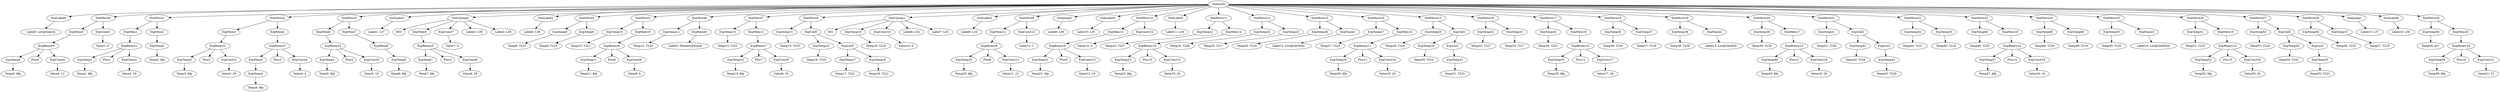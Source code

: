 digraph {
	ordering = out;
	ExpMem20 -> ExpBinary16;
	ExpBinary16 -> ExpTemp59;
	ExpBinary16 -> Plus16;
	ExpBinary16 -> ExpConst21;
	StatJump1 -> "Label15: L37";
	ExpConst21 -> "Value21: 12";
	ExpTemp57 -> "Temp57: T219";
	ExpTemp56 -> "Temp56: T235";
	ExpList3 -> ExpTemp55;
	ExpTemp55 -> "Temp55: T233";
	ExpConst20 -> "Value20: 20";
	StatMove28 -> ExpTemp56;
	StatMove28 -> ExpTemp57;
	ExpName3 -> "Label14: List@GetElem";
	ExpTemp50 -> "Temp50: T232";
	ExpMem18 -> ExpBinary14;
	ExpBinary14 -> ExpTemp47;
	ExpBinary14 -> Plus14;
	ExpBinary14 -> ExpConst19;
	ExpTemp46 -> "Temp46: T235";
	ExpBinary15 -> ExpTemp52;
	ExpBinary15 -> Plus15;
	ExpBinary15 -> ExpConst20;
	ExpTemp47 -> "Temp47: $fp";
	ExpCall2 -> ExpTemp42;
	ExpCall2 -> ExpList2;
	StatMove25 -> ExpTemp50;
	StatMove25 -> ExpName3;
	ExpTemp42 -> "Temp42: T228";
	StatMove21 -> ExpTemp41;
	StatMove21 -> ExpCall2;
	ExpMem17 -> ExpBinary13;
	ExpTemp40 -> "Temp40: $fp";
	StatMove20 -> ExpTemp39;
	StatMove20 -> ExpMem17;
	ExpTemp58 -> "Temp58: $rv";
	ExpName2 -> "Label13: List@GetEnd";
	ExpTemp38 -> "Temp38: T228";
	ExpTemp37 -> "Temp37: T218";
	StatMove18 -> ExpTemp36;
	StatMove18 -> ExpTemp37;
	ExpTemp36 -> "Temp36: T230";
	ExpConst17 -> "Value17: 28";
	ExpConst18 -> "Value18: 20";
	ExpBinary12 -> ExpTemp35;
	ExpBinary12 -> Plus12;
	ExpBinary12 -> ExpConst17;
	StatMove17 -> ExpTemp34;
	StatMove17 -> ExpMem16;
	ExpTemp34 -> "Temp34: T231";
	ExpTemp32 -> "Temp32: T227";
	ExpCall1 -> ExpTemp30;
	ExpCall1 -> ExpList1;
	ExpTemp30 -> "Temp30: T224";
	ExpTemp29 -> "Temp29: T226";
	ExpTemp52 -> "Temp52: $fp";
	ExpConst16 -> "Value16: 20";
	StatMove14 -> ExpTemp27;
	StatMove14 -> ExpMem15;
	ExpTemp27 -> "Temp27: T225";
	ExpName1 -> "Label12: List@GetNext";
	ExpTemp9 -> "Temp9: T216";
	ExpConst6 -> "Value6: 28";
	ExpMem1 -> ExpBinary1;
	ExpTemp43 -> "Temp43: T229";
	ExpBinary5 -> ExpTemp7;
	ExpBinary5 -> Plus5;
	ExpBinary5 -> ExpConst6;
	ExpTemp6 -> "Temp6: $fp";
	ExpMem19 -> ExpBinary15;
	StatMove22 -> ExpTemp44;
	StatMove22 -> ExpTemp45;
	StatMove6 -> ExpTemp12;
	StatMove6 -> ExpName0;
	StatMove3 -> ExpMem6;
	StatMove3 -> ExpMem7;
	ExpList2 -> ExpTemp43;
	ExpTemp22 -> "Temp22: T227";
	ExpMem6 -> ExpBinary4;
	ExpTemp24 -> "Temp24: T226";
	ExpConst0 -> "Value0: 12";
	ExpConst4 -> "Value4: 4";
	ExpTemp39 -> "Temp39: T229";
	ExpConst5 -> "Value5: 16";
	ExpConst2 -> "Value2: 20";
	ExpTemp5 -> "Temp5: $fp";
	StatMove29 -> ExpTemp58;
	StatMove29 -> ExpMem20;
	ExpTemp35 -> "Temp35: $fp";
	ExpList1 -> ExpTemp31;
	ExpBinary4 -> ExpTemp5;
	ExpBinary4 -> Plus4;
	ExpBinary4 -> ExpConst5;
	ExpTemp1 -> "Temp1: $fp";
	ExpBinary1 -> ExpTemp1;
	ExpBinary1 -> Plus1;
	ExpBinary1 -> ExpConst2;
	ExpConst10 -> "Value10: 0";
	ExpMem0 -> ExpBinary0;
	ExpMem3 -> ExpBinary2;
	ExpTemp45 -> "Temp45: T218";
	ExpConst1 -> "Value1: 0";
	StatMove27 -> ExpTemp53;
	StatMove27 -> ExpCall3;
	ExpConst9 -> "Value9: 16";
	StatMove5 -> ExpTemp10;
	StatMove5 -> ExpMem10;
	StatMove4 -> ExpTemp8;
	StatMove4 -> ExpTemp9;
	StatLabel2 -> "Label4: L38";
	ExpBinary2 -> ExpTemp3;
	ExpBinary2 -> Plus2;
	ExpBinary2 -> ExpConst3;
	ExpMem5 -> ExpTemp4;
	StatMove15 -> ExpTemp29;
	StatMove15 -> ExpCall1;
	StatLabel3 -> "Label8: L34";
	ExpBinary3 -> ExpMem5;
	ExpBinary3 -> Plus3;
	ExpBinary3 -> ExpConst4;
	ExpMem7 -> ExpMem8;
	ExpConst15 -> "Value15: 20";
	ExpTemp0 -> "Temp0: $fp";
	ExpTemp7 -> "Temp7: $fp";
	StatLabel1 -> "Label1: L37";
	ExpTemp33 -> "Temp33: T217";
	ExpMem2 -> ExpTemp2;
	StatLabel6 -> "Label16: L39";
	StatMove23 -> ExpTemp46;
	StatMove23 -> ExpMem18;
	ExpTemp12 -> "Temp12: T220";
	StatMove0 -> ExpMem0;
	StatMove0 -> ExpConst1;
	ExpTemp59 -> "Temp59: $fp";
	StatMove8 -> ExpTemp15;
	StatMove8 -> ExpCall0;
	ExpBinary11 -> ExpTemp28;
	ExpBinary11 -> Plus11;
	ExpBinary11 -> ExpConst16;
	ExpMem4 -> ExpBinary3;
	ExpBinary0 -> ExpTemp0;
	ExpBinary0 -> Plus0;
	ExpBinary0 -> ExpConst0;
	ExpTemp31 -> "Temp31: T225";
	ExpConst7 -> "Value7: 0";
	ExpConst3 -> "Value3: 28";
	ExpTemp51 -> "Temp51: T233";
	ExpTemp2 -> "Temp2: $fp";
	ExpTemp54 -> "Temp54: T232";
	ExpBinary13 -> ExpTemp40;
	ExpBinary13 -> Plus13;
	ExpBinary13 -> ExpConst18;
	StatMove2 -> ExpMem3;
	StatMove2 -> ExpMem4;
	StatLabel0 -> "Label0: List@Search";
	ExpTemp19 -> "Temp19: T216";
	ExpTemp3 -> "Temp3: $fp";
	ExpMem8 -> ExpTemp6;
	StatLabel5 -> "Label11: L36";
	ExpTemp4 -> "Temp4: $fp";
	ExpMem15 -> ExpBinary11;
	ExpTemp8 -> "Temp8: T223";
	ExpBinary9 -> ExpTemp21;
	ExpBinary9 -> Plus9;
	ExpBinary9 -> ExpConst13;
	ExpBinary7 -> ExpTemp14;
	ExpBinary7 -> Plus7;
	ExpBinary7 -> ExpConst9;
	ExpTemp18 -> "Temp18: T222";
	ExpConst12 -> "Value12: 1";
	StatCJump0 -> NE0;
	StatCJump0 -> ExpMem9;
	StatCJump0 -> ExpConst7;
	StatCJump0 -> "Label2: L39";
	StatCJump0 -> "Label3: L38";
	ExpList0 -> ExpTemp17;
	ExpList0 -> ExpTemp18;
	StatMove1 -> ExpMem1;
	StatMove1 -> ExpMem2;
	ExpMem13 -> ExpBinary9;
	ExpTemp11 -> "Temp11: $fp";
	StatMove24 -> ExpTemp48;
	StatMove24 -> ExpTemp49;
	ExpMem16 -> ExpBinary12;
	ExpBinary6 -> ExpTemp11;
	ExpBinary6 -> Plus6;
	ExpBinary6 -> ExpConst8;
	ExpTemp16 -> "Temp16: T220";
	ExpTemp10 -> "Temp10: T221";
	ExpMem10 -> ExpBinary6;
	ExpMem14 -> ExpBinary10;
	ExpTemp13 -> "Temp13: T222";
	ExpConst13 -> "Value13: 24";
	StatMove7 -> ExpTemp13;
	StatMove7 -> ExpMem11;
	ExpBinary10 -> ExpTemp23;
	ExpBinary10 -> Plus10;
	ExpBinary10 -> ExpConst15;
	ExpConst19 -> "Value19: 16";
	StatMove12 -> ExpTemp24;
	StatMove12 -> ExpTemp25;
	ExpTemp14 -> "Temp14: $fp";
	StatMove26 -> ExpTemp51;
	StatMove26 -> ExpMem19;
	ExpTemp48 -> "Temp48: T234";
	StatMove9 -> ExpMem12;
	StatMove9 -> ExpConst12;
	StatMove19 -> ExpTemp38;
	StatMove19 -> ExpName2;
	ExpTemp28 -> "Temp28: $fp";
	ExpTemp15 -> "Temp15: T223";
	ExpCall0 -> ExpTemp16;
	ExpCall0 -> ExpList0;
	ExpMem9 -> ExpBinary5;
	ExpTemp23 -> "Temp23: $fp";
	ExpTemp17 -> "Temp17: T221";
	ExpTemp53 -> "Temp53: T234";
	ExpTemp21 -> "Temp21: $fp";
	ExpCall3 -> ExpTemp54;
	ExpCall3 -> ExpList3;
	StatCJump1 -> NE1;
	StatCJump1 -> ExpTemp19;
	StatCJump1 -> ExpConst10;
	StatCJump1 -> "Label6: L34";
	StatCJump1 -> "Label7: L35";
	ExpConst8 -> "Value8: 4";
	ExpName0 -> "Label5: Element@Equal";
	ExpTemp20 -> "Temp20: $fp";
	ExpBinary8 -> ExpTemp20;
	ExpBinary8 -> Plus8;
	ExpBinary8 -> ExpConst11;
	StatList0 -> StatLabel0;
	StatList0 -> StatMove0;
	StatList0 -> StatMove1;
	StatList0 -> StatMove2;
	StatList0 -> StatMove3;
	StatList0 -> StatLabel1;
	StatList0 -> StatCJump0;
	StatList0 -> StatLabel2;
	StatList0 -> StatMove4;
	StatList0 -> StatMove5;
	StatList0 -> StatMove6;
	StatList0 -> StatMove7;
	StatList0 -> StatMove8;
	StatList0 -> StatCJump1;
	StatList0 -> StatLabel3;
	StatList0 -> StatMove9;
	StatList0 -> StatJump0;
	StatList0 -> StatLabel4;
	StatList0 -> StatMove10;
	StatList0 -> StatLabel5;
	StatList0 -> StatMove11;
	StatList0 -> StatMove12;
	StatList0 -> StatMove13;
	StatList0 -> StatMove14;
	StatList0 -> StatMove15;
	StatList0 -> StatMove16;
	StatList0 -> StatMove17;
	StatList0 -> StatMove18;
	StatList0 -> StatMove19;
	StatList0 -> StatMove20;
	StatList0 -> StatMove21;
	StatList0 -> StatMove22;
	StatList0 -> StatMove23;
	StatList0 -> StatMove24;
	StatList0 -> StatMove25;
	StatList0 -> StatMove26;
	StatList0 -> StatMove27;
	StatList0 -> StatMove28;
	StatList0 -> StatJump1;
	StatList0 -> StatLabel6;
	StatList0 -> StatMove29;
	ExpConst11 -> "Value11: 12";
	ExpTemp49 -> "Temp49: T219";
	StatMove16 -> ExpTemp32;
	StatMove16 -> ExpTemp33;
	ExpMem12 -> ExpBinary8;
	ExpTemp44 -> "Temp44: T231";
	StatJump0 -> "Label9: L36";
	StatLabel4 -> "Label10: L35";
	StatMove10 -> ExpMem13;
	StatMove10 -> ExpConst14;
	ExpConst14 -> "Value14: 0";
	ExpMem11 -> ExpBinary7;
	StatMove11 -> ExpTemp22;
	StatMove11 -> ExpMem14;
	ExpTemp25 -> "Temp25: T217";
	ExpTemp41 -> "Temp41: T230";
	ExpTemp26 -> "Temp26: T224";
	StatMove13 -> ExpTemp26;
	StatMove13 -> ExpName1;
}

